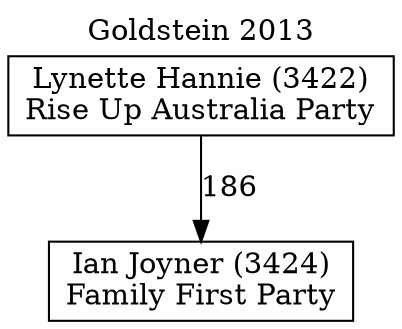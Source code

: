 // House preference flow
digraph "Ian Joyner (3424)_Goldstein_2013" {
	graph [label="Goldstein 2013" labelloc=t mclimit=10]
	node [shape=box]
	"Ian Joyner (3424)" [label="Ian Joyner (3424)
Family First Party"]
	"Lynette Hannie (3422)" [label="Lynette Hannie (3422)
Rise Up Australia Party"]
	"Lynette Hannie (3422)" -> "Ian Joyner (3424)" [label=186]
}
